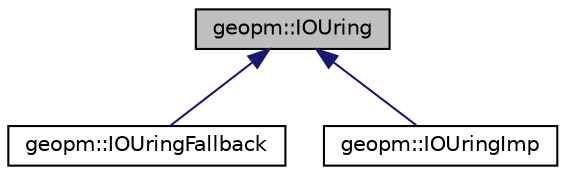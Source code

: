 digraph "geopm::IOUring"
{
 // LATEX_PDF_SIZE
  edge [fontname="Helvetica",fontsize="10",labelfontname="Helvetica",labelfontsize="10"];
  node [fontname="Helvetica",fontsize="10",shape=record];
  Node1 [label="geopm::IOUring",height=0.2,width=0.4,color="black", fillcolor="grey75", style="filled", fontcolor="black",tooltip=" "];
  Node1 -> Node2 [dir="back",color="midnightblue",fontsize="10",style="solid",fontname="Helvetica"];
  Node2 [label="geopm::IOUringFallback",height=0.2,width=0.4,color="black", fillcolor="white", style="filled",URL="$classgeopm_1_1_i_o_uring_fallback.html",tooltip="Fallback implementation of the IOUring batch interface. This implementation uses queues of individual..."];
  Node1 -> Node3 [dir="back",color="midnightblue",fontsize="10",style="solid",fontname="Helvetica"];
  Node3 [label="geopm::IOUringImp",height=0.2,width=0.4,color="black", fillcolor="white", style="filled",URL="$classgeopm_1_1_i_o_uring_imp.html",tooltip="Implementation of the IOUring batch interface. This implementation batches operations inside io_uring..."];
}
